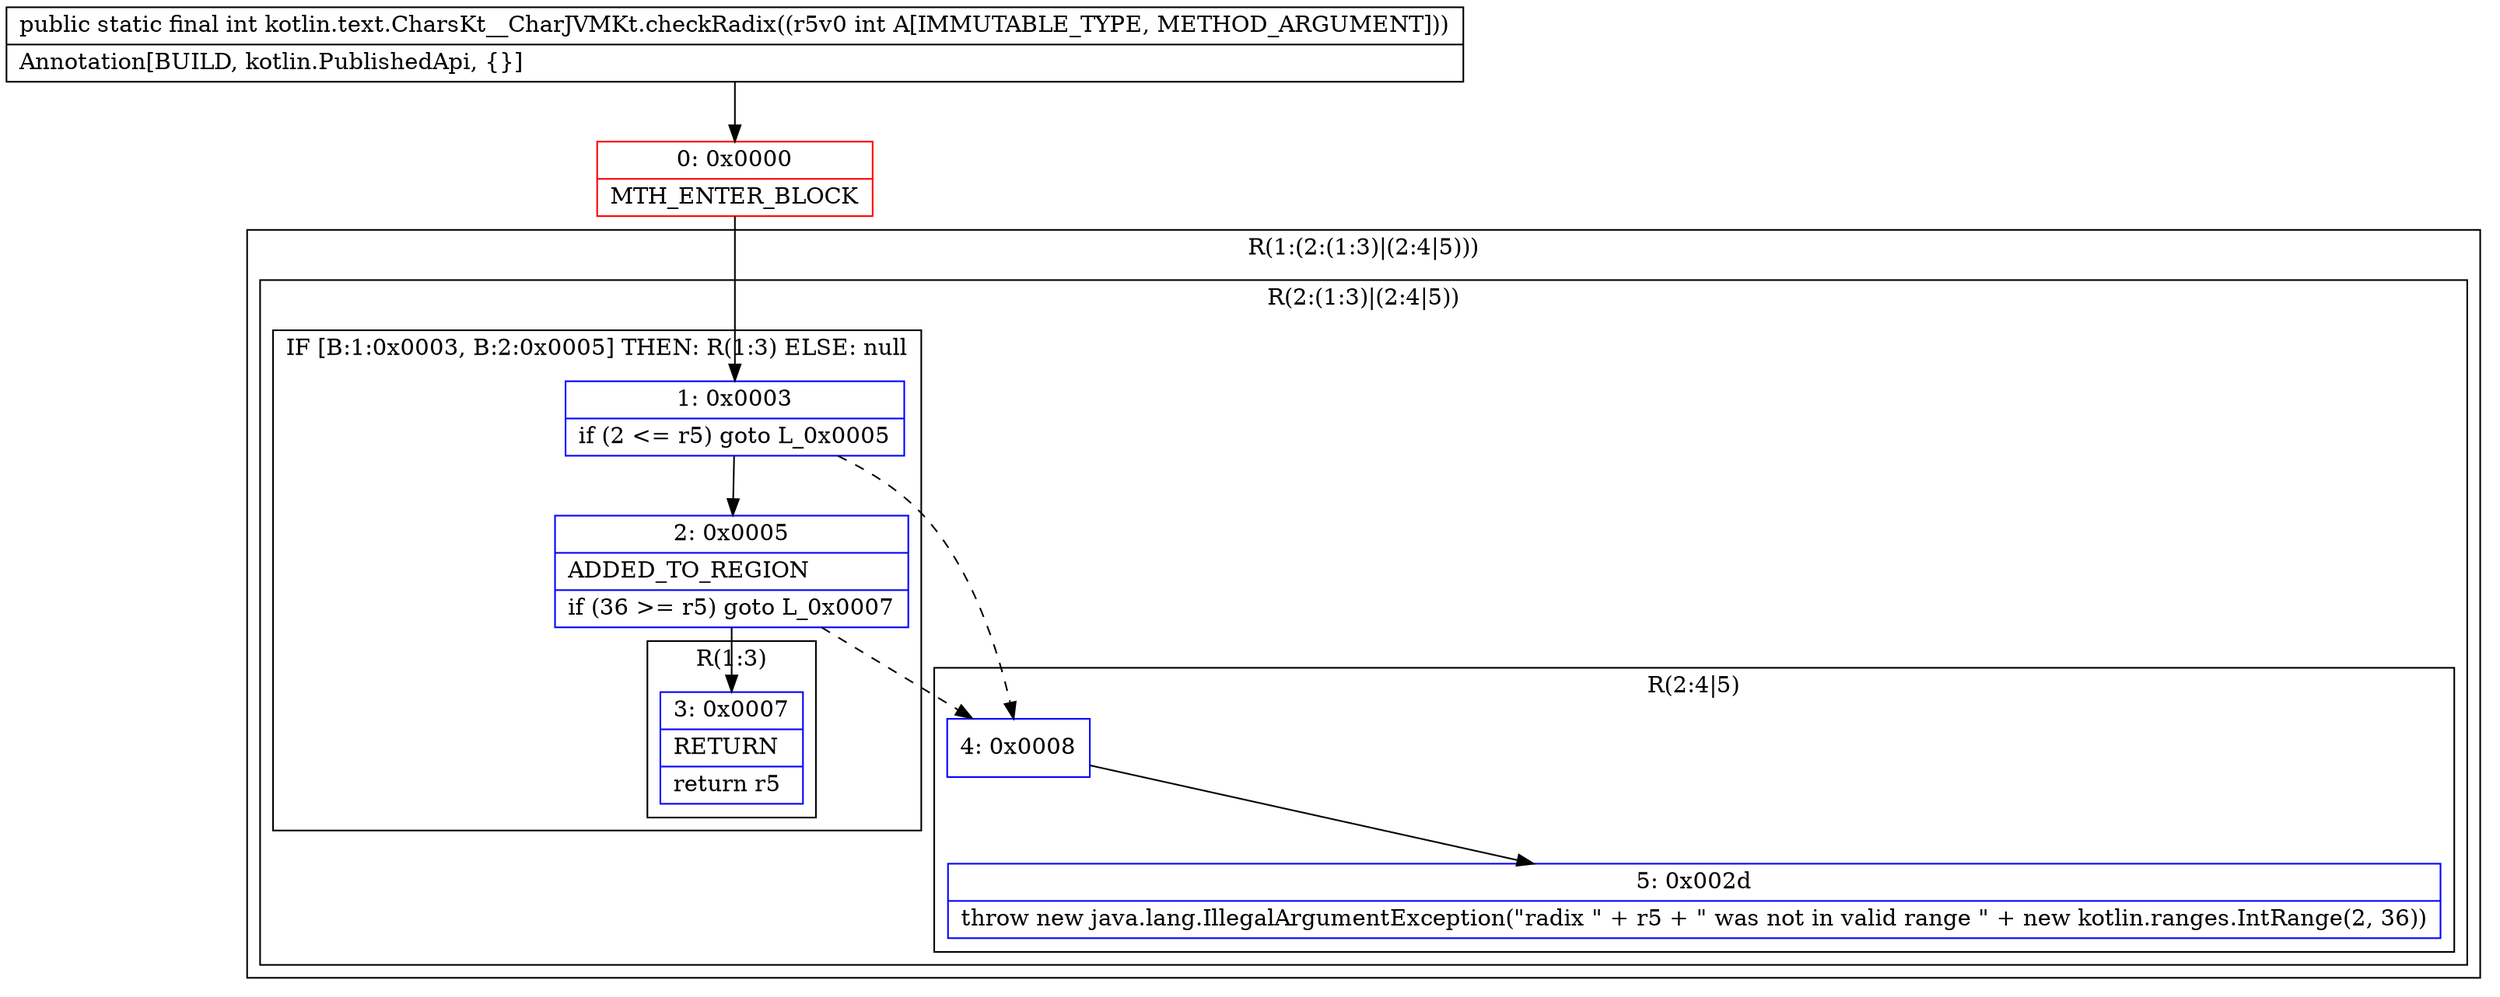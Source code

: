 digraph "CFG forkotlin.text.CharsKt__CharJVMKt.checkRadix(I)I" {
subgraph cluster_Region_1265692483 {
label = "R(1:(2:(1:3)|(2:4|5)))";
node [shape=record,color=blue];
subgraph cluster_Region_832076904 {
label = "R(2:(1:3)|(2:4|5))";
node [shape=record,color=blue];
subgraph cluster_IfRegion_701678792 {
label = "IF [B:1:0x0003, B:2:0x0005] THEN: R(1:3) ELSE: null";
node [shape=record,color=blue];
Node_1 [shape=record,label="{1\:\ 0x0003|if (2 \<= r5) goto L_0x0005\l}"];
Node_2 [shape=record,label="{2\:\ 0x0005|ADDED_TO_REGION\l|if (36 \>= r5) goto L_0x0007\l}"];
subgraph cluster_Region_152374630 {
label = "R(1:3)";
node [shape=record,color=blue];
Node_3 [shape=record,label="{3\:\ 0x0007|RETURN\l|return r5\l}"];
}
}
subgraph cluster_Region_1171513840 {
label = "R(2:4|5)";
node [shape=record,color=blue];
Node_4 [shape=record,label="{4\:\ 0x0008}"];
Node_5 [shape=record,label="{5\:\ 0x002d|throw new java.lang.IllegalArgumentException(\"radix \" + r5 + \" was not in valid range \" + new kotlin.ranges.IntRange(2, 36))\l}"];
}
}
}
Node_0 [shape=record,color=red,label="{0\:\ 0x0000|MTH_ENTER_BLOCK\l}"];
MethodNode[shape=record,label="{public static final int kotlin.text.CharsKt__CharJVMKt.checkRadix((r5v0 int A[IMMUTABLE_TYPE, METHOD_ARGUMENT]))  | Annotation[BUILD, kotlin.PublishedApi, \{\}]\l}"];
MethodNode -> Node_0;
Node_1 -> Node_2;
Node_1 -> Node_4[style=dashed];
Node_2 -> Node_3;
Node_2 -> Node_4[style=dashed];
Node_4 -> Node_5;
Node_0 -> Node_1;
}

